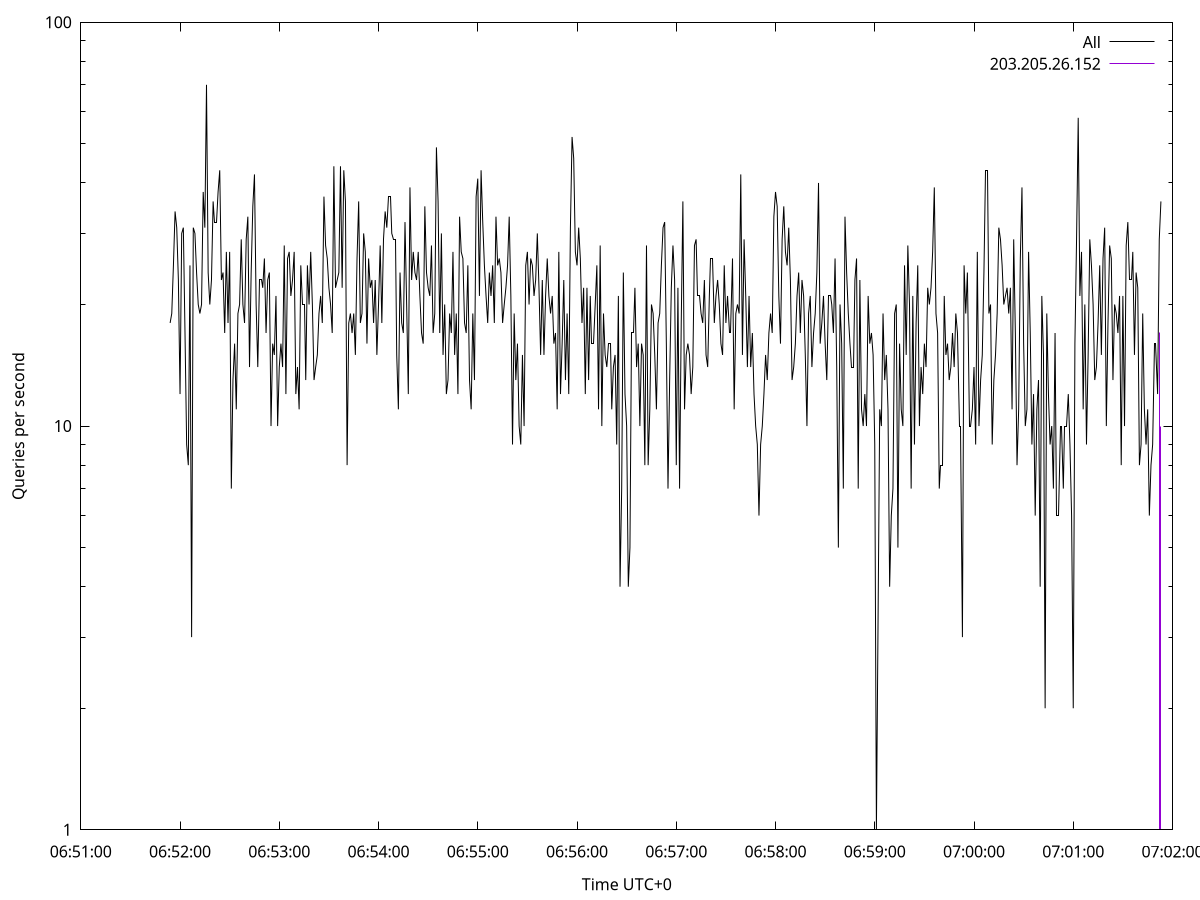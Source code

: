 set terminal pngcairo size 1024,768
set output 'Sun Jan  7 13:51:54 2024.png'
set ylabel 'Queries per second'
set xlabel 'Time UTC+0'
set xdata time
set timefmt "%s"
set log y
plot \
'-' using 1:2 linecolor 0 linetype 2 with lines title 'All', \
'-' using 1:2 linecolor 1 linetype 3 with impulses title "203.205.26.152"
1704610314 18
1704610315 19
1704610316 25
1704610317 34
1704610318 31
1704610319 23
1704610320 12
1704610321 30
1704610322 31
1704610323 17
1704610324 9
1704610325 8
1704610326 25
1704610327 3
1704610328 31
1704610329 30
1704610330 24
1704610331 20
1704610332 19
1704610333 20
1704610334 38
1704610335 31
1704610336 70
1704610337 24
1704610338 20
1704610339 23
1704610340 36
1704610341 32
1704610342 32
1704610343 38
1704610344 43
1704610345 23
1704610346 24
1704610347 17
1704610348 27
1704610349 18
1704610350 27
1704610351 7
1704610352 13
1704610353 16
1704610354 11
1704610355 19
1704610356 20
1704610357 29
1704610358 20
1704610359 18
1704610360 29
1704610361 33
1704610362 14
1704610363 24
1704610364 35
1704610365 42
1704610366 20
1704610367 14
1704610368 23
1704610369 23
1704610370 22
1704610371 26
1704610372 17
1704610373 23
1704610374 24
1704610375 10
1704610376 16
1704610377 15
1704610378 21
1704610379 10
1704610380 14
1704610381 16
1704610382 14
1704610383 28
1704610384 12
1704610385 26
1704610386 27
1704610387 21
1704610388 23
1704610389 27
1704610390 12
1704610391 14
1704610392 11
1704610393 25
1704610394 20
1704610395 20
1704610396 13
1704610397 25
1704610398 20
1704610399 27
1704610400 20
1704610401 13
1704610402 14
1704610403 15
1704610404 19
1704610405 21
1704610406 18
1704610407 37
1704610408 28
1704610409 26
1704610410 22
1704610411 20
1704610412 17
1704610413 44
1704610414 22
1704610415 23
1704610416 24
1704610417 44
1704610418 22
1704610419 43
1704610420 36
1704610421 8
1704610422 18
1704610423 19
1704610424 17
1704610425 19
1704610426 15
1704610427 26
1704610428 36
1704610429 18
1704610430 19
1704610431 30
1704610432 27
1704610433 16
1704610434 26
1704610435 22
1704610436 23
1704610437 18
1704610438 23
1704610439 15
1704610440 20
1704610441 28
1704610442 18
1704610443 29
1704610444 34
1704610445 31
1704610446 37
1704610447 37
1704610448 30
1704610449 29
1704610450 29
1704610451 15
1704610452 11
1704610453 24
1704610454 18
1704610455 17
1704610456 32
1704610457 20
1704610458 12
1704610459 39
1704610460 23
1704610461 27
1704610462 24
1704610463 23
1704610464 27
1704610465 21
1704610466 17
1704610467 16
1704610468 35
1704610469 24
1704610470 22
1704610471 21
1704610472 28
1704610473 17
1704610474 19
1704610475 49
1704610476 36
1704610477 17
1704610478 30
1704610479 15
1704610480 20
1704610481 12
1704610482 13
1704610483 19
1704610484 17
1704610485 27
1704610486 15
1704610487 19
1704610488 12
1704610489 33
1704610490 27
1704610491 26
1704610492 18
1704610493 17
1704610494 25
1704610495 13
1704610496 11
1704610497 19
1704610498 13
1704610499 37
1704610500 41
1704610501 21
1704610502 43
1704610503 32
1704610504 25
1704610505 21
1704610506 18
1704610507 24
1704610508 21
1704610509 25
1704610510 18
1704610511 33
1704610512 25
1704610513 26
1704610514 24
1704610515 18
1704610516 20
1704610517 22
1704610518 25
1704610519 33
1704610520 21
1704610521 9
1704610522 19
1704610523 13
1704610524 16
1704610525 10
1704610526 9
1704610527 15
1704610528 10
1704610529 25
1704610530 27
1704610531 20
1704610532 26
1704610533 25
1704610534 21
1704610535 23
1704610536 30
1704610537 22
1704610538 15
1704610539 23
1704610540 15
1704610541 21
1704610542 26
1704610543 21
1704610544 19
1704610545 21
1704610546 16
1704610547 17
1704610548 11
1704610549 27
1704610550 12
1704610551 16
1704610552 23
1704610553 13
1704610554 19
1704610555 12
1704610556 31
1704610557 52
1704610558 46
1704610559 27
1704610560 25
1704610561 31
1704610562 26
1704610563 18
1704610564 22
1704610565 12
1704610566 22
1704610567 13
1704610568 21
1704610569 16
1704610570 16
1704610571 20
1704610572 25
1704610573 11
1704610574 28
1704610575 10
1704610576 19
1704610577 15
1704610578 14
1704610579 16
1704610580 16
1704610581 11
1704610582 14
1704610583 15
1704610584 9
1704610585 21
1704610586 4
1704610587 7
1704610588 24
1704610589 12
1704610590 10
1704610591 4
1704610592 5
1704610593 17
1704610594 17
1704610595 22
1704610596 14
1704610597 16
1704610598 10
1704610599 16
1704610600 15
1704610601 8
1704610602 28
1704610603 8
1704610604 11
1704610605 20
1704610606 19
1704610607 15
1704610608 11
1704610609 18
1704610610 19
1704610611 25
1704610612 31
1704610613 32
1704610614 16
1704610615 7
1704610616 13
1704610617 22
1704610618 28
1704610619 23
1704610620 8
1704610621 22
1704610622 7
1704610623 18
1704610624 36
1704610625 11
1704610626 15
1704610627 16
1704610628 15
1704610629 12
1704610630 14
1704610631 28
1704610632 29
1704610633 21
1704610634 21
1704610635 19
1704610636 18
1704610637 23
1704610638 15
1704610639 14
1704610640 21
1704610641 26
1704610642 26
1704610643 18
1704610644 21
1704610645 23
1704610646 20
1704610647 16
1704610648 15
1704610649 25
1704610650 18
1704610651 21
1704610652 17
1704610653 17
1704610654 26
1704610655 11
1704610656 19
1704610657 20
1704610658 19
1704610659 42
1704610660 15
1704610661 29
1704610662 21
1704610663 14
1704610664 21
1704610665 14
1704610666 17
1704610667 12
1704610668 10
1704610669 9
1704610670 6
1704610671 9
1704610672 10
1704610673 12
1704610674 15
1704610675 13
1704610676 17
1704610677 19
1704610678 17
1704610679 33
1704610680 38
1704610681 35
1704610682 21
1704610683 16
1704610684 29
1704610685 35
1704610686 27
1704610687 25
1704610688 31
1704610689 23
1704610690 13
1704610691 14
1704610692 16
1704610693 21
1704610694 24
1704610695 17
1704610696 23
1704610697 21
1704610698 15
1704610699 10
1704610700 19
1704610701 21
1704610702 14
1704610703 17
1704610704 19
1704610705 24
1704610706 40
1704610707 16
1704610708 18
1704610709 21
1704610710 16
1704610711 13
1704610712 21
1704610713 21
1704610714 20
1704610715 17
1704610716 26
1704610717 14
1704610718 5
1704610719 20
1704610720 16
1704610721 7
1704610722 33
1704610723 24
1704610724 19
1704610725 16
1704610726 14
1704610727 14
1704610728 23
1704610729 26
1704610730 7
1704610731 23
1704610732 11
1704610733 10
1704610734 12
1704610735 10
1704610736 21
1704610737 16
1704610738 17
1704610739 15
1704610740 9
1704610741 1
1704610743 11
1704610744 10
1704610745 19
1704610746 13
1704610747 15
1704610748 11
1704610749 4
1704610750 6
1704610751 7
1704610752 19
1704610753 20
1704610754 5
1704610755 16
1704610756 11
1704610757 10
1704610758 25
1704610759 15
1704610760 28
1704610761 20
1704610762 7
1704610763 21
1704610764 9
1704610765 18
1704610766 25
1704610767 10
1704610768 14
1704610769 12
1704610770 16
1704610771 14
1704610772 22
1704610773 20
1704610774 22
1704610775 27
1704610776 39
1704610777 19
1704610778 17
1704610779 7
1704610780 8
1704610781 8
1704610782 21
1704610783 15
1704610784 16
1704610785 13
1704610786 14
1704610787 17
1704610788 14
1704610789 19
1704610790 17
1704610791 10
1704610792 10
1704610793 3
1704610794 25
1704610795 19
1704610796 24
1704610797 10
1704610798 10
1704610799 11
1704610800 14
1704610801 9
1704610802 27
1704610803 10
1704610804 13
1704610805 15
1704610806 24
1704610807 43
1704610808 43
1704610809 19
1704610810 20
1704610811 9
1704610812 13
1704610813 15
1704610814 19
1704610815 31
1704610816 29
1704610817 25
1704610818 20
1704610819 21
1704610820 22
1704610821 19
1704610822 22
1704610823 11
1704610824 29
1704610825 17
1704610826 8
1704610827 11
1704610828 26
1704610829 39
1704610830 16
1704610831 10
1704610832 11
1704610833 27
1704610834 17
1704610835 9
1704610836 12
1704610837 6
1704610838 11
1704610839 13
1704610840 4
1704610841 21
1704610842 15
1704610843 2
1704610844 19
1704610845 12
1704610846 9
1704610847 10
1704610848 7
1704610849 17
1704610850 6
1704610851 6
1704610852 10
1704610853 10
1704610854 7
1704610855 10
1704610856 10
1704610857 12
1704610858 9
1704610859 6
1704610860 2
1704610861 16
1704610862 29
1704610863 58
1704610864 21
1704610865 27
1704610866 11
1704610867 20
1704610868 9
1704610869 15
1704610870 29
1704610871 25
1704610872 20
1704610873 13
1704610874 14
1704610875 18
1704610876 25
1704610877 15
1704610878 26
1704610879 31
1704610880 10
1704610881 18
1704610882 28
1704610883 26
1704610884 13
1704610885 20
1704610886 19
1704610887 17
1704610888 21
1704610889 8
1704610890 21
1704610891 10
1704610892 28
1704610893 32
1704610894 23
1704610895 23
1704610896 27
1704610897 15
1704610898 24
1704610899 22
1704610900 8
1704610901 9
1704610902 19
1704610903 11
1704610904 9
1704610905 11
1704610906 6
1704610907 8
1704610908 9
1704610909 16
1704610910 16
1704610911 12
1704610912 29
1704610913 36

e
1704610912 17
1704610913 10

e
